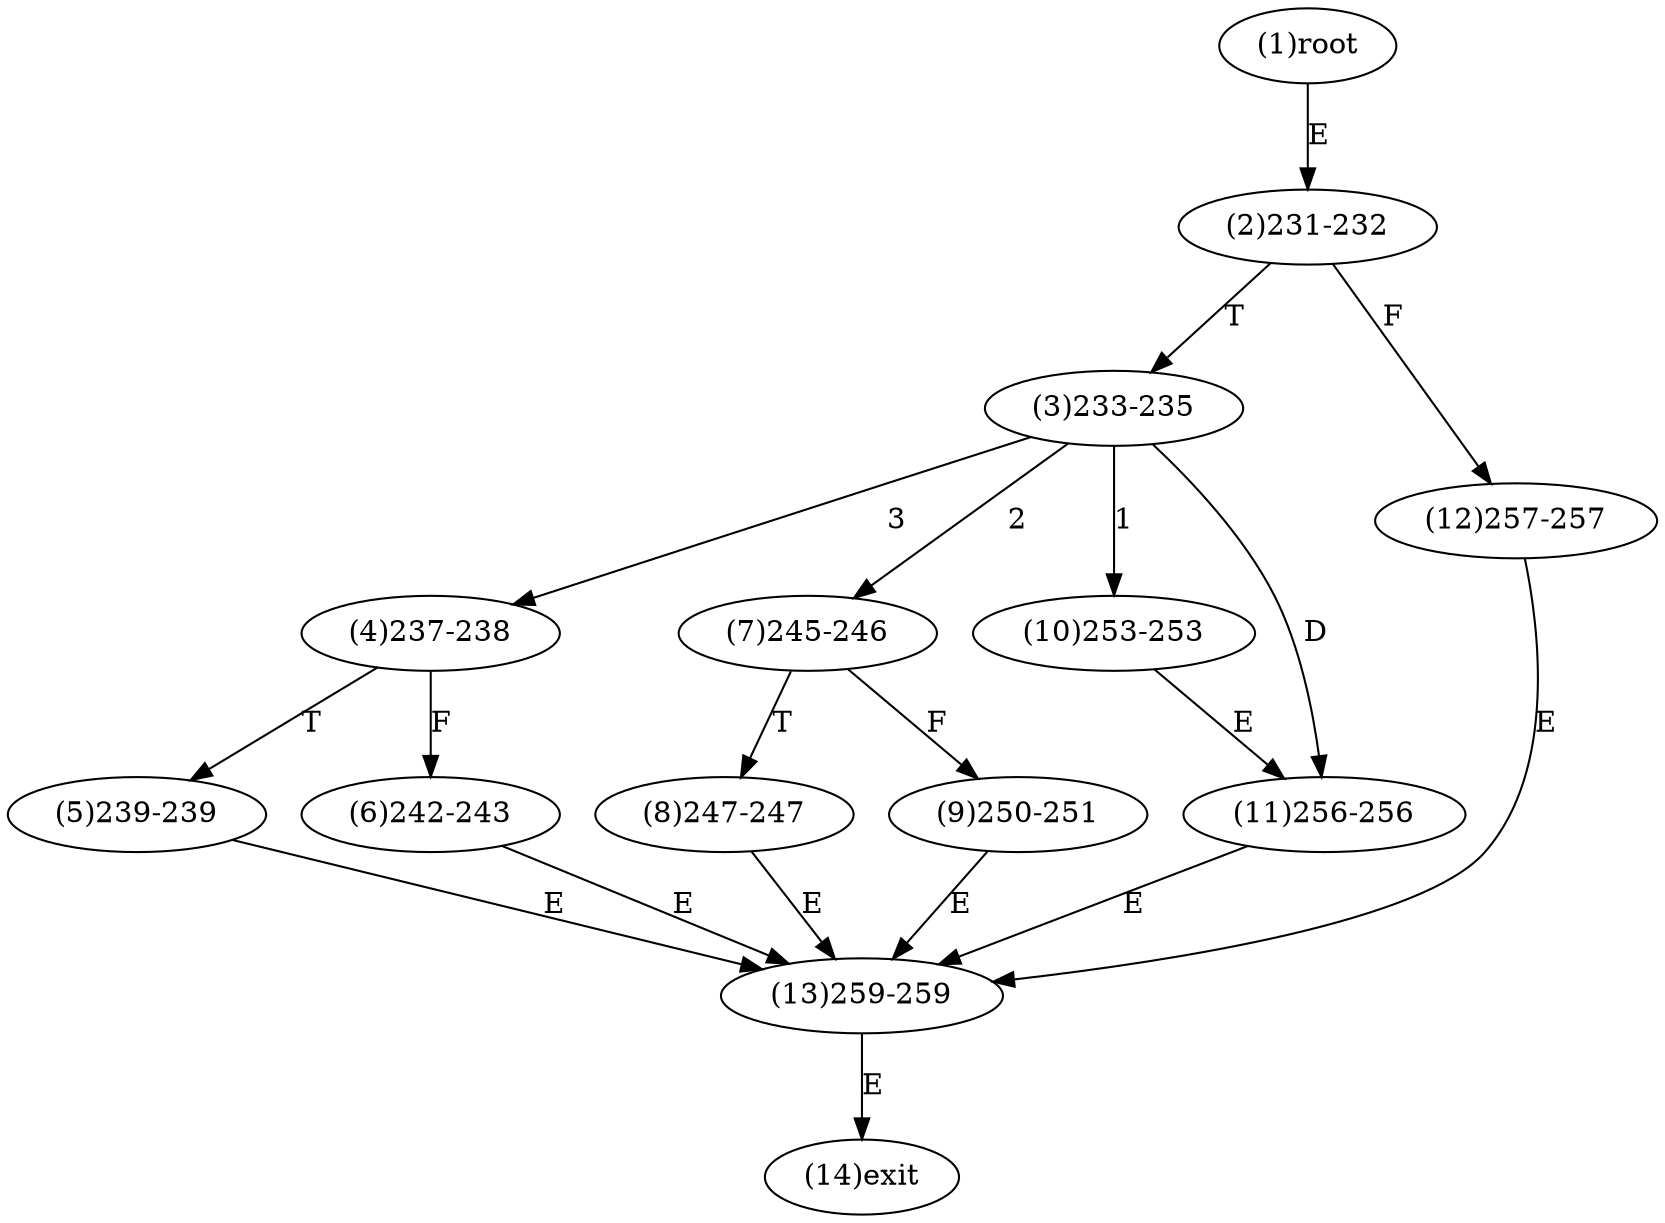 digraph "" { 
1[ label="(1)root"];
2[ label="(2)231-232"];
3[ label="(3)233-235"];
4[ label="(4)237-238"];
5[ label="(5)239-239"];
6[ label="(6)242-243"];
7[ label="(7)245-246"];
8[ label="(8)247-247"];
9[ label="(9)250-251"];
10[ label="(10)253-253"];
11[ label="(11)256-256"];
12[ label="(12)257-257"];
13[ label="(13)259-259"];
14[ label="(14)exit"];
1->2[ label="E"];
2->12[ label="F"];
2->3[ label="T"];
3->10[ label="1"];
3->7[ label="2"];
3->4[ label="3"];
3->11[ label="D"];
4->6[ label="F"];
4->5[ label="T"];
5->13[ label="E"];
6->13[ label="E"];
7->9[ label="F"];
7->8[ label="T"];
8->13[ label="E"];
9->13[ label="E"];
10->11[ label="E"];
11->13[ label="E"];
12->13[ label="E"];
13->14[ label="E"];
}